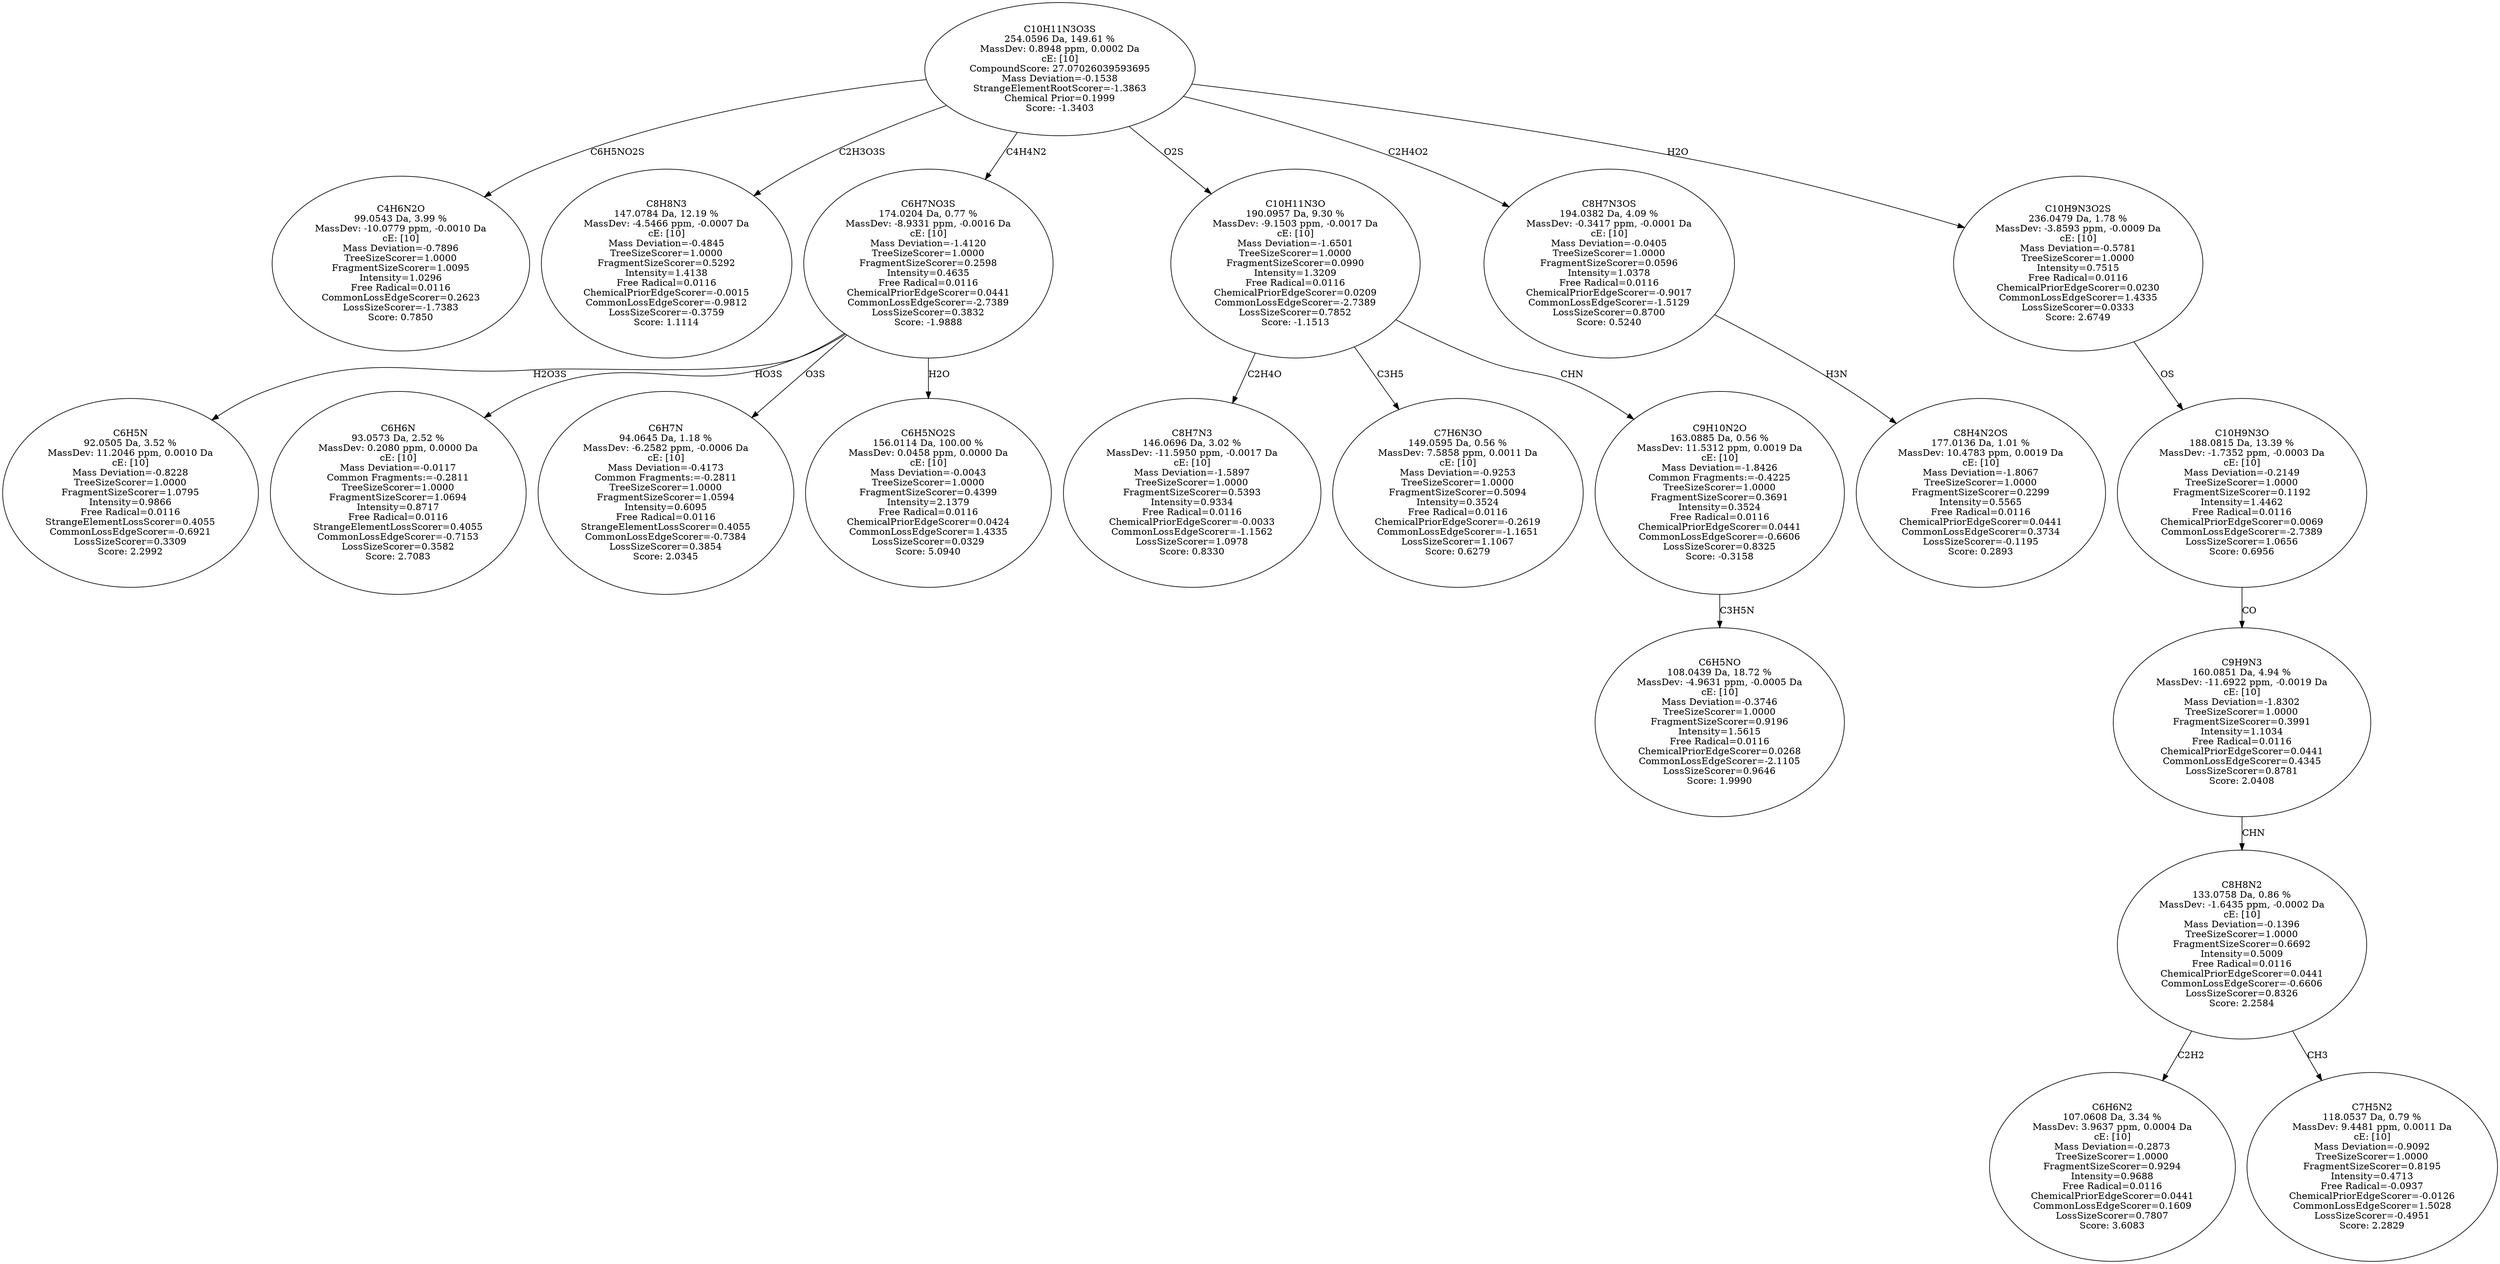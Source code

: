 strict digraph {
v1 [label="C4H6N2O\n99.0543 Da, 3.99 %\nMassDev: -10.0779 ppm, -0.0010 Da\ncE: [10]\nMass Deviation=-0.7896\nTreeSizeScorer=1.0000\nFragmentSizeScorer=1.0095\nIntensity=1.0296\nFree Radical=0.0116\nCommonLossEdgeScorer=0.2623\nLossSizeScorer=-1.7383\nScore: 0.7850"];
v2 [label="C8H8N3\n147.0784 Da, 12.19 %\nMassDev: -4.5466 ppm, -0.0007 Da\ncE: [10]\nMass Deviation=-0.4845\nTreeSizeScorer=1.0000\nFragmentSizeScorer=0.5292\nIntensity=1.4138\nFree Radical=0.0116\nChemicalPriorEdgeScorer=-0.0015\nCommonLossEdgeScorer=-0.9812\nLossSizeScorer=-0.3759\nScore: 1.1114"];
v3 [label="C6H5N\n92.0505 Da, 3.52 %\nMassDev: 11.2046 ppm, 0.0010 Da\ncE: [10]\nMass Deviation=-0.8228\nTreeSizeScorer=1.0000\nFragmentSizeScorer=1.0795\nIntensity=0.9866\nFree Radical=0.0116\nStrangeElementLossScorer=0.4055\nCommonLossEdgeScorer=-0.6921\nLossSizeScorer=0.3309\nScore: 2.2992"];
v4 [label="C6H6N\n93.0573 Da, 2.52 %\nMassDev: 0.2080 ppm, 0.0000 Da\ncE: [10]\nMass Deviation=-0.0117\nCommon Fragments:=-0.2811\nTreeSizeScorer=1.0000\nFragmentSizeScorer=1.0694\nIntensity=0.8717\nFree Radical=0.0116\nStrangeElementLossScorer=0.4055\nCommonLossEdgeScorer=-0.7153\nLossSizeScorer=0.3582\nScore: 2.7083"];
v5 [label="C6H7N\n94.0645 Da, 1.18 %\nMassDev: -6.2582 ppm, -0.0006 Da\ncE: [10]\nMass Deviation=-0.4173\nCommon Fragments:=-0.2811\nTreeSizeScorer=1.0000\nFragmentSizeScorer=1.0594\nIntensity=0.6095\nFree Radical=0.0116\nStrangeElementLossScorer=0.4055\nCommonLossEdgeScorer=-0.7384\nLossSizeScorer=0.3854\nScore: 2.0345"];
v6 [label="C6H5NO2S\n156.0114 Da, 100.00 %\nMassDev: 0.0458 ppm, 0.0000 Da\ncE: [10]\nMass Deviation=-0.0043\nTreeSizeScorer=1.0000\nFragmentSizeScorer=0.4399\nIntensity=2.1379\nFree Radical=0.0116\nChemicalPriorEdgeScorer=0.0424\nCommonLossEdgeScorer=1.4335\nLossSizeScorer=0.0329\nScore: 5.0940"];
v7 [label="C6H7NO3S\n174.0204 Da, 0.77 %\nMassDev: -8.9331 ppm, -0.0016 Da\ncE: [10]\nMass Deviation=-1.4120\nTreeSizeScorer=1.0000\nFragmentSizeScorer=0.2598\nIntensity=0.4635\nFree Radical=0.0116\nChemicalPriorEdgeScorer=0.0441\nCommonLossEdgeScorer=-2.7389\nLossSizeScorer=0.3832\nScore: -1.9888"];
v8 [label="C8H7N3\n146.0696 Da, 3.02 %\nMassDev: -11.5950 ppm, -0.0017 Da\ncE: [10]\nMass Deviation=-1.5897\nTreeSizeScorer=1.0000\nFragmentSizeScorer=0.5393\nIntensity=0.9334\nFree Radical=0.0116\nChemicalPriorEdgeScorer=-0.0033\nCommonLossEdgeScorer=-1.1562\nLossSizeScorer=1.0978\nScore: 0.8330"];
v9 [label="C7H6N3O\n149.0595 Da, 0.56 %\nMassDev: 7.5858 ppm, 0.0011 Da\ncE: [10]\nMass Deviation=-0.9253\nTreeSizeScorer=1.0000\nFragmentSizeScorer=0.5094\nIntensity=0.3524\nFree Radical=0.0116\nChemicalPriorEdgeScorer=-0.2619\nCommonLossEdgeScorer=-1.1651\nLossSizeScorer=1.1067\nScore: 0.6279"];
v10 [label="C6H5NO\n108.0439 Da, 18.72 %\nMassDev: -4.9631 ppm, -0.0005 Da\ncE: [10]\nMass Deviation=-0.3746\nTreeSizeScorer=1.0000\nFragmentSizeScorer=0.9196\nIntensity=1.5615\nFree Radical=0.0116\nChemicalPriorEdgeScorer=0.0268\nCommonLossEdgeScorer=-2.1105\nLossSizeScorer=0.9646\nScore: 1.9990"];
v11 [label="C9H10N2O\n163.0885 Da, 0.56 %\nMassDev: 11.5312 ppm, 0.0019 Da\ncE: [10]\nMass Deviation=-1.8426\nCommon Fragments:=-0.4225\nTreeSizeScorer=1.0000\nFragmentSizeScorer=0.3691\nIntensity=0.3524\nFree Radical=0.0116\nChemicalPriorEdgeScorer=0.0441\nCommonLossEdgeScorer=-0.6606\nLossSizeScorer=0.8325\nScore: -0.3158"];
v12 [label="C10H11N3O\n190.0957 Da, 9.30 %\nMassDev: -9.1503 ppm, -0.0017 Da\ncE: [10]\nMass Deviation=-1.6501\nTreeSizeScorer=1.0000\nFragmentSizeScorer=0.0990\nIntensity=1.3209\nFree Radical=0.0116\nChemicalPriorEdgeScorer=0.0209\nCommonLossEdgeScorer=-2.7389\nLossSizeScorer=0.7852\nScore: -1.1513"];
v13 [label="C8H4N2OS\n177.0136 Da, 1.01 %\nMassDev: 10.4783 ppm, 0.0019 Da\ncE: [10]\nMass Deviation=-1.8067\nTreeSizeScorer=1.0000\nFragmentSizeScorer=0.2299\nIntensity=0.5565\nFree Radical=0.0116\nChemicalPriorEdgeScorer=0.0441\nCommonLossEdgeScorer=0.3734\nLossSizeScorer=-0.1195\nScore: 0.2893"];
v14 [label="C8H7N3OS\n194.0382 Da, 4.09 %\nMassDev: -0.3417 ppm, -0.0001 Da\ncE: [10]\nMass Deviation=-0.0405\nTreeSizeScorer=1.0000\nFragmentSizeScorer=0.0596\nIntensity=1.0378\nFree Radical=0.0116\nChemicalPriorEdgeScorer=-0.9017\nCommonLossEdgeScorer=-1.5129\nLossSizeScorer=0.8700\nScore: 0.5240"];
v15 [label="C6H6N2\n107.0608 Da, 3.34 %\nMassDev: 3.9637 ppm, 0.0004 Da\ncE: [10]\nMass Deviation=-0.2873\nTreeSizeScorer=1.0000\nFragmentSizeScorer=0.9294\nIntensity=0.9688\nFree Radical=0.0116\nChemicalPriorEdgeScorer=0.0441\nCommonLossEdgeScorer=0.1609\nLossSizeScorer=0.7807\nScore: 3.6083"];
v16 [label="C7H5N2\n118.0537 Da, 0.79 %\nMassDev: 9.4481 ppm, 0.0011 Da\ncE: [10]\nMass Deviation=-0.9092\nTreeSizeScorer=1.0000\nFragmentSizeScorer=0.8195\nIntensity=0.4713\nFree Radical=-0.0937\nChemicalPriorEdgeScorer=-0.0126\nCommonLossEdgeScorer=1.5028\nLossSizeScorer=-0.4951\nScore: 2.2829"];
v17 [label="C8H8N2\n133.0758 Da, 0.86 %\nMassDev: -1.6435 ppm, -0.0002 Da\ncE: [10]\nMass Deviation=-0.1396\nTreeSizeScorer=1.0000\nFragmentSizeScorer=0.6692\nIntensity=0.5009\nFree Radical=0.0116\nChemicalPriorEdgeScorer=0.0441\nCommonLossEdgeScorer=-0.6606\nLossSizeScorer=0.8326\nScore: 2.2584"];
v18 [label="C9H9N3\n160.0851 Da, 4.94 %\nMassDev: -11.6922 ppm, -0.0019 Da\ncE: [10]\nMass Deviation=-1.8302\nTreeSizeScorer=1.0000\nFragmentSizeScorer=0.3991\nIntensity=1.1034\nFree Radical=0.0116\nChemicalPriorEdgeScorer=0.0441\nCommonLossEdgeScorer=0.4345\nLossSizeScorer=0.8781\nScore: 2.0408"];
v19 [label="C10H9N3O\n188.0815 Da, 13.39 %\nMassDev: -1.7352 ppm, -0.0003 Da\ncE: [10]\nMass Deviation=-0.2149\nTreeSizeScorer=1.0000\nFragmentSizeScorer=0.1192\nIntensity=1.4462\nFree Radical=0.0116\nChemicalPriorEdgeScorer=0.0069\nCommonLossEdgeScorer=-2.7389\nLossSizeScorer=1.0656\nScore: 0.6956"];
v20 [label="C10H9N3O2S\n236.0479 Da, 1.78 %\nMassDev: -3.8593 ppm, -0.0009 Da\ncE: [10]\nMass Deviation=-0.5781\nTreeSizeScorer=1.0000\nIntensity=0.7515\nFree Radical=0.0116\nChemicalPriorEdgeScorer=0.0230\nCommonLossEdgeScorer=1.4335\nLossSizeScorer=0.0333\nScore: 2.6749"];
v21 [label="C10H11N3O3S\n254.0596 Da, 149.61 %\nMassDev: 0.8948 ppm, 0.0002 Da\ncE: [10]\nCompoundScore: 27.07026039593695\nMass Deviation=-0.1538\nStrangeElementRootScorer=-1.3863\nChemical Prior=0.1999\nScore: -1.3403"];
v21 -> v1 [label="C6H5NO2S"];
v21 -> v2 [label="C2H3O3S"];
v7 -> v3 [label="H2O3S"];
v7 -> v4 [label="HO3S"];
v7 -> v5 [label="O3S"];
v7 -> v6 [label="H2O"];
v21 -> v7 [label="C4H4N2"];
v12 -> v8 [label="C2H4O"];
v12 -> v9 [label="C3H5"];
v11 -> v10 [label="C3H5N"];
v12 -> v11 [label="CHN"];
v21 -> v12 [label="O2S"];
v14 -> v13 [label="H3N"];
v21 -> v14 [label="C2H4O2"];
v17 -> v15 [label="C2H2"];
v17 -> v16 [label="CH3"];
v18 -> v17 [label="CHN"];
v19 -> v18 [label="CO"];
v20 -> v19 [label="OS"];
v21 -> v20 [label="H2O"];
}